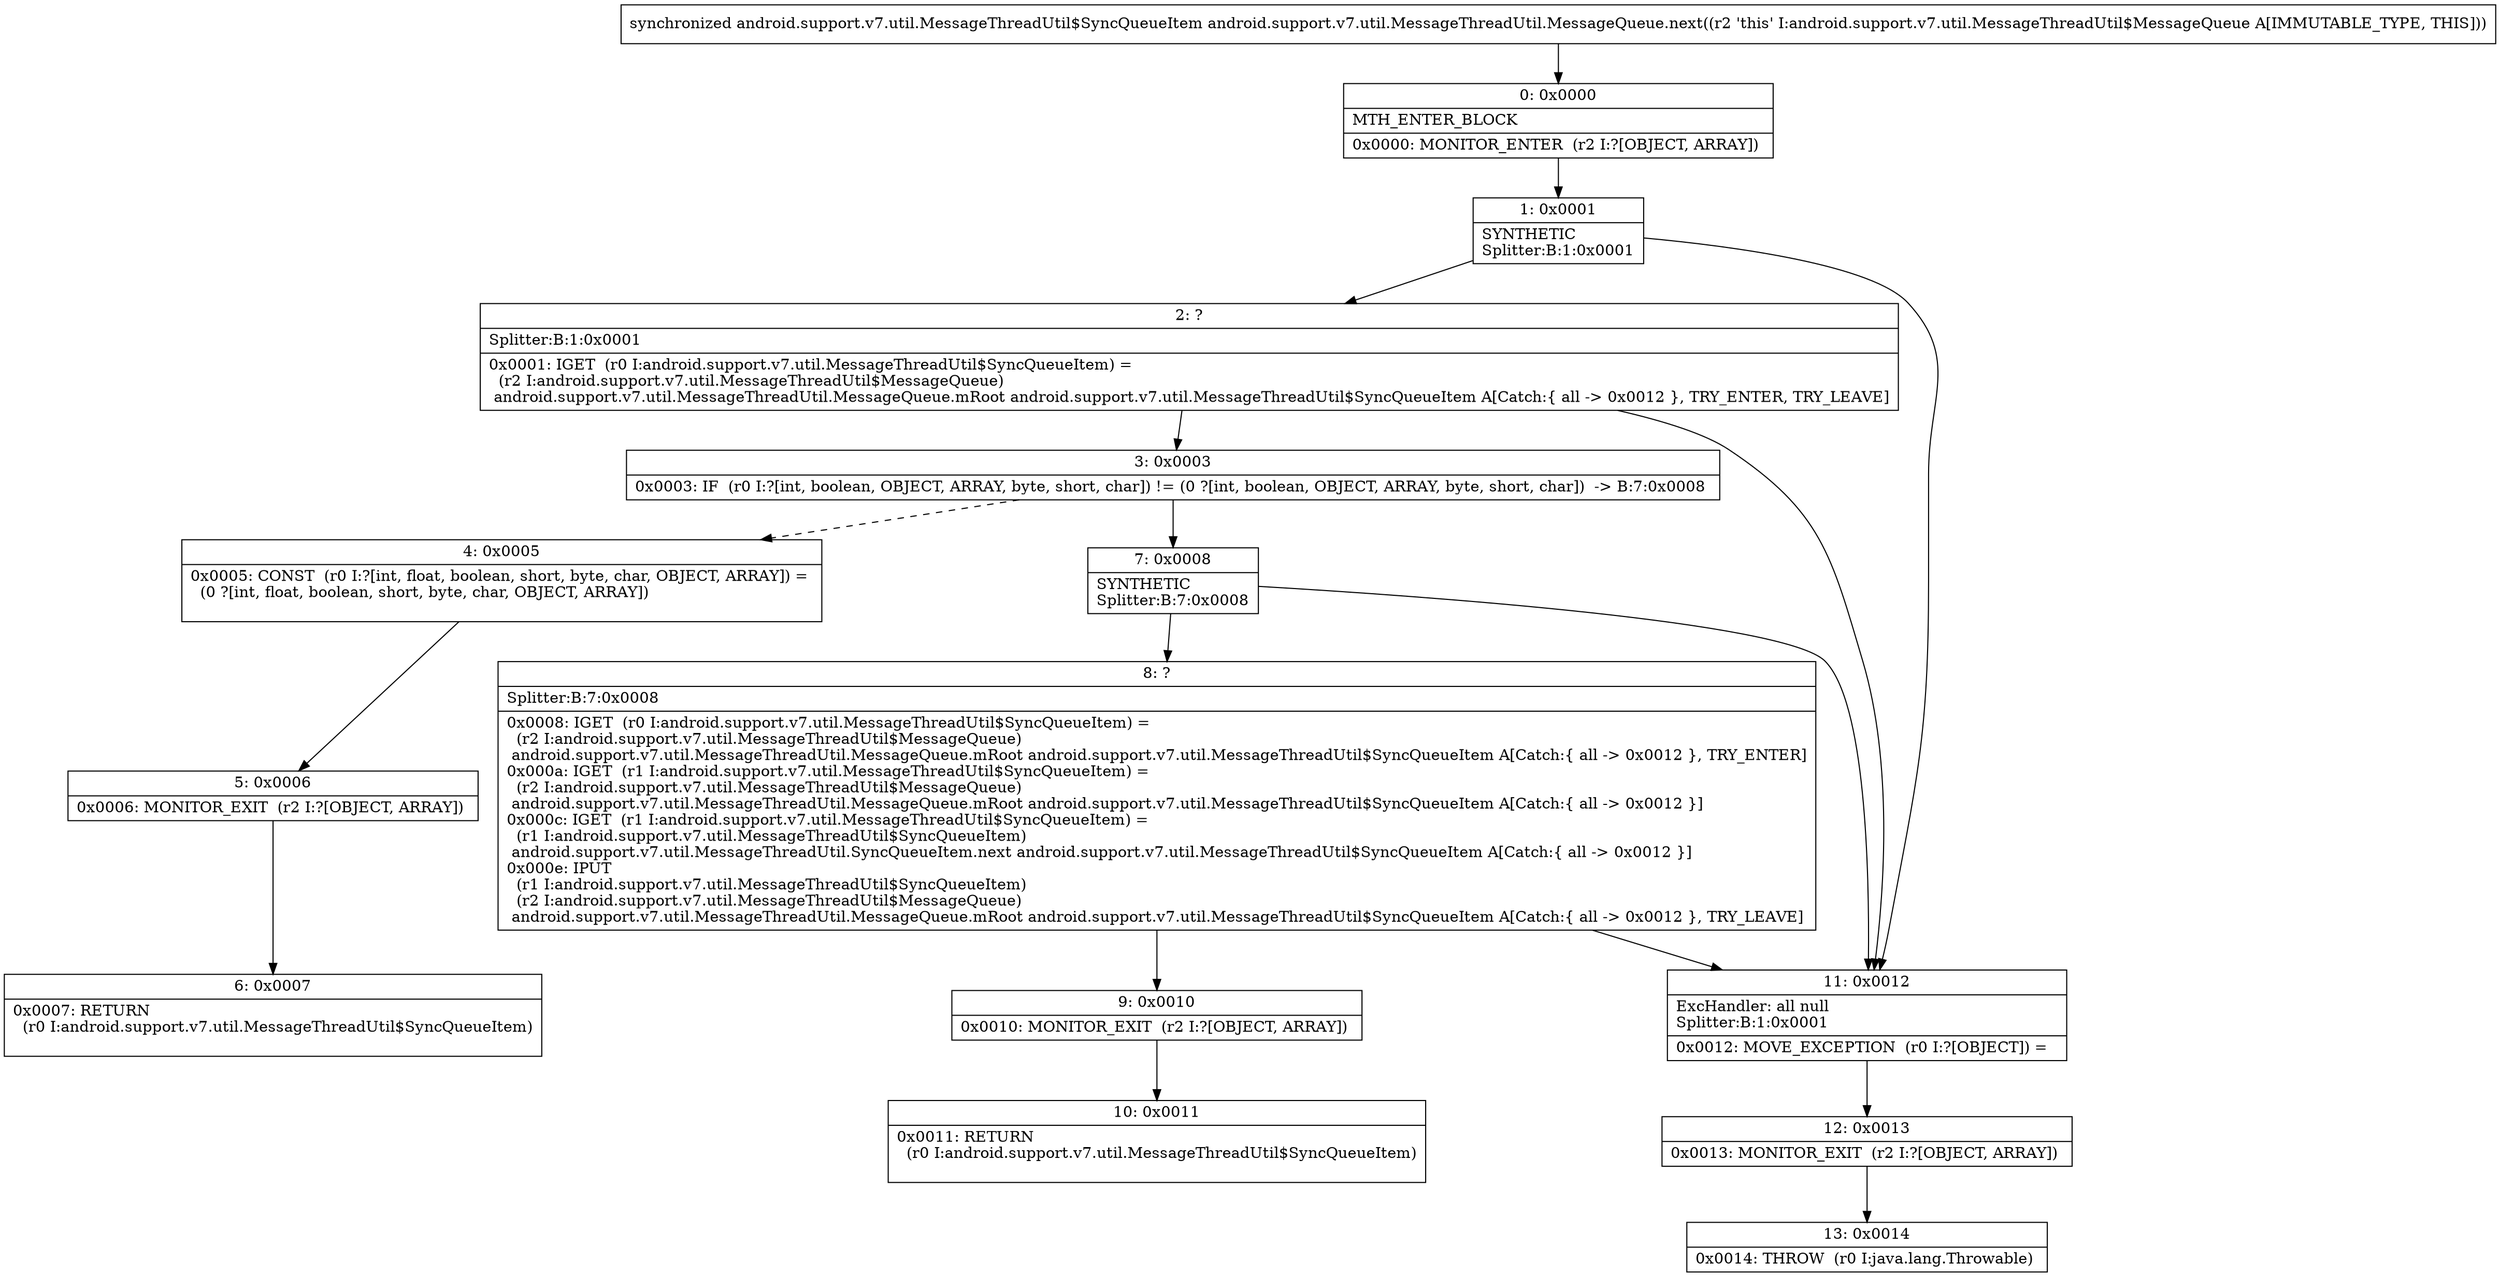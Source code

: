 digraph "CFG forandroid.support.v7.util.MessageThreadUtil.MessageQueue.next()Landroid\/support\/v7\/util\/MessageThreadUtil$SyncQueueItem;" {
Node_0 [shape=record,label="{0\:\ 0x0000|MTH_ENTER_BLOCK\l|0x0000: MONITOR_ENTER  (r2 I:?[OBJECT, ARRAY]) \l}"];
Node_1 [shape=record,label="{1\:\ 0x0001|SYNTHETIC\lSplitter:B:1:0x0001\l}"];
Node_2 [shape=record,label="{2\:\ ?|Splitter:B:1:0x0001\l|0x0001: IGET  (r0 I:android.support.v7.util.MessageThreadUtil$SyncQueueItem) = \l  (r2 I:android.support.v7.util.MessageThreadUtil$MessageQueue)\l android.support.v7.util.MessageThreadUtil.MessageQueue.mRoot android.support.v7.util.MessageThreadUtil$SyncQueueItem A[Catch:\{ all \-\> 0x0012 \}, TRY_ENTER, TRY_LEAVE]\l}"];
Node_3 [shape=record,label="{3\:\ 0x0003|0x0003: IF  (r0 I:?[int, boolean, OBJECT, ARRAY, byte, short, char]) != (0 ?[int, boolean, OBJECT, ARRAY, byte, short, char])  \-\> B:7:0x0008 \l}"];
Node_4 [shape=record,label="{4\:\ 0x0005|0x0005: CONST  (r0 I:?[int, float, boolean, short, byte, char, OBJECT, ARRAY]) = \l  (0 ?[int, float, boolean, short, byte, char, OBJECT, ARRAY])\l \l}"];
Node_5 [shape=record,label="{5\:\ 0x0006|0x0006: MONITOR_EXIT  (r2 I:?[OBJECT, ARRAY]) \l}"];
Node_6 [shape=record,label="{6\:\ 0x0007|0x0007: RETURN  \l  (r0 I:android.support.v7.util.MessageThreadUtil$SyncQueueItem)\l \l}"];
Node_7 [shape=record,label="{7\:\ 0x0008|SYNTHETIC\lSplitter:B:7:0x0008\l}"];
Node_8 [shape=record,label="{8\:\ ?|Splitter:B:7:0x0008\l|0x0008: IGET  (r0 I:android.support.v7.util.MessageThreadUtil$SyncQueueItem) = \l  (r2 I:android.support.v7.util.MessageThreadUtil$MessageQueue)\l android.support.v7.util.MessageThreadUtil.MessageQueue.mRoot android.support.v7.util.MessageThreadUtil$SyncQueueItem A[Catch:\{ all \-\> 0x0012 \}, TRY_ENTER]\l0x000a: IGET  (r1 I:android.support.v7.util.MessageThreadUtil$SyncQueueItem) = \l  (r2 I:android.support.v7.util.MessageThreadUtil$MessageQueue)\l android.support.v7.util.MessageThreadUtil.MessageQueue.mRoot android.support.v7.util.MessageThreadUtil$SyncQueueItem A[Catch:\{ all \-\> 0x0012 \}]\l0x000c: IGET  (r1 I:android.support.v7.util.MessageThreadUtil$SyncQueueItem) = \l  (r1 I:android.support.v7.util.MessageThreadUtil$SyncQueueItem)\l android.support.v7.util.MessageThreadUtil.SyncQueueItem.next android.support.v7.util.MessageThreadUtil$SyncQueueItem A[Catch:\{ all \-\> 0x0012 \}]\l0x000e: IPUT  \l  (r1 I:android.support.v7.util.MessageThreadUtil$SyncQueueItem)\l  (r2 I:android.support.v7.util.MessageThreadUtil$MessageQueue)\l android.support.v7.util.MessageThreadUtil.MessageQueue.mRoot android.support.v7.util.MessageThreadUtil$SyncQueueItem A[Catch:\{ all \-\> 0x0012 \}, TRY_LEAVE]\l}"];
Node_9 [shape=record,label="{9\:\ 0x0010|0x0010: MONITOR_EXIT  (r2 I:?[OBJECT, ARRAY]) \l}"];
Node_10 [shape=record,label="{10\:\ 0x0011|0x0011: RETURN  \l  (r0 I:android.support.v7.util.MessageThreadUtil$SyncQueueItem)\l \l}"];
Node_11 [shape=record,label="{11\:\ 0x0012|ExcHandler: all null\lSplitter:B:1:0x0001\l|0x0012: MOVE_EXCEPTION  (r0 I:?[OBJECT]) =  \l}"];
Node_12 [shape=record,label="{12\:\ 0x0013|0x0013: MONITOR_EXIT  (r2 I:?[OBJECT, ARRAY]) \l}"];
Node_13 [shape=record,label="{13\:\ 0x0014|0x0014: THROW  (r0 I:java.lang.Throwable) \l}"];
MethodNode[shape=record,label="{synchronized android.support.v7.util.MessageThreadUtil$SyncQueueItem android.support.v7.util.MessageThreadUtil.MessageQueue.next((r2 'this' I:android.support.v7.util.MessageThreadUtil$MessageQueue A[IMMUTABLE_TYPE, THIS])) }"];
MethodNode -> Node_0;
Node_0 -> Node_1;
Node_1 -> Node_2;
Node_1 -> Node_11;
Node_2 -> Node_3;
Node_2 -> Node_11;
Node_3 -> Node_4[style=dashed];
Node_3 -> Node_7;
Node_4 -> Node_5;
Node_5 -> Node_6;
Node_7 -> Node_8;
Node_7 -> Node_11;
Node_8 -> Node_9;
Node_8 -> Node_11;
Node_9 -> Node_10;
Node_11 -> Node_12;
Node_12 -> Node_13;
}

